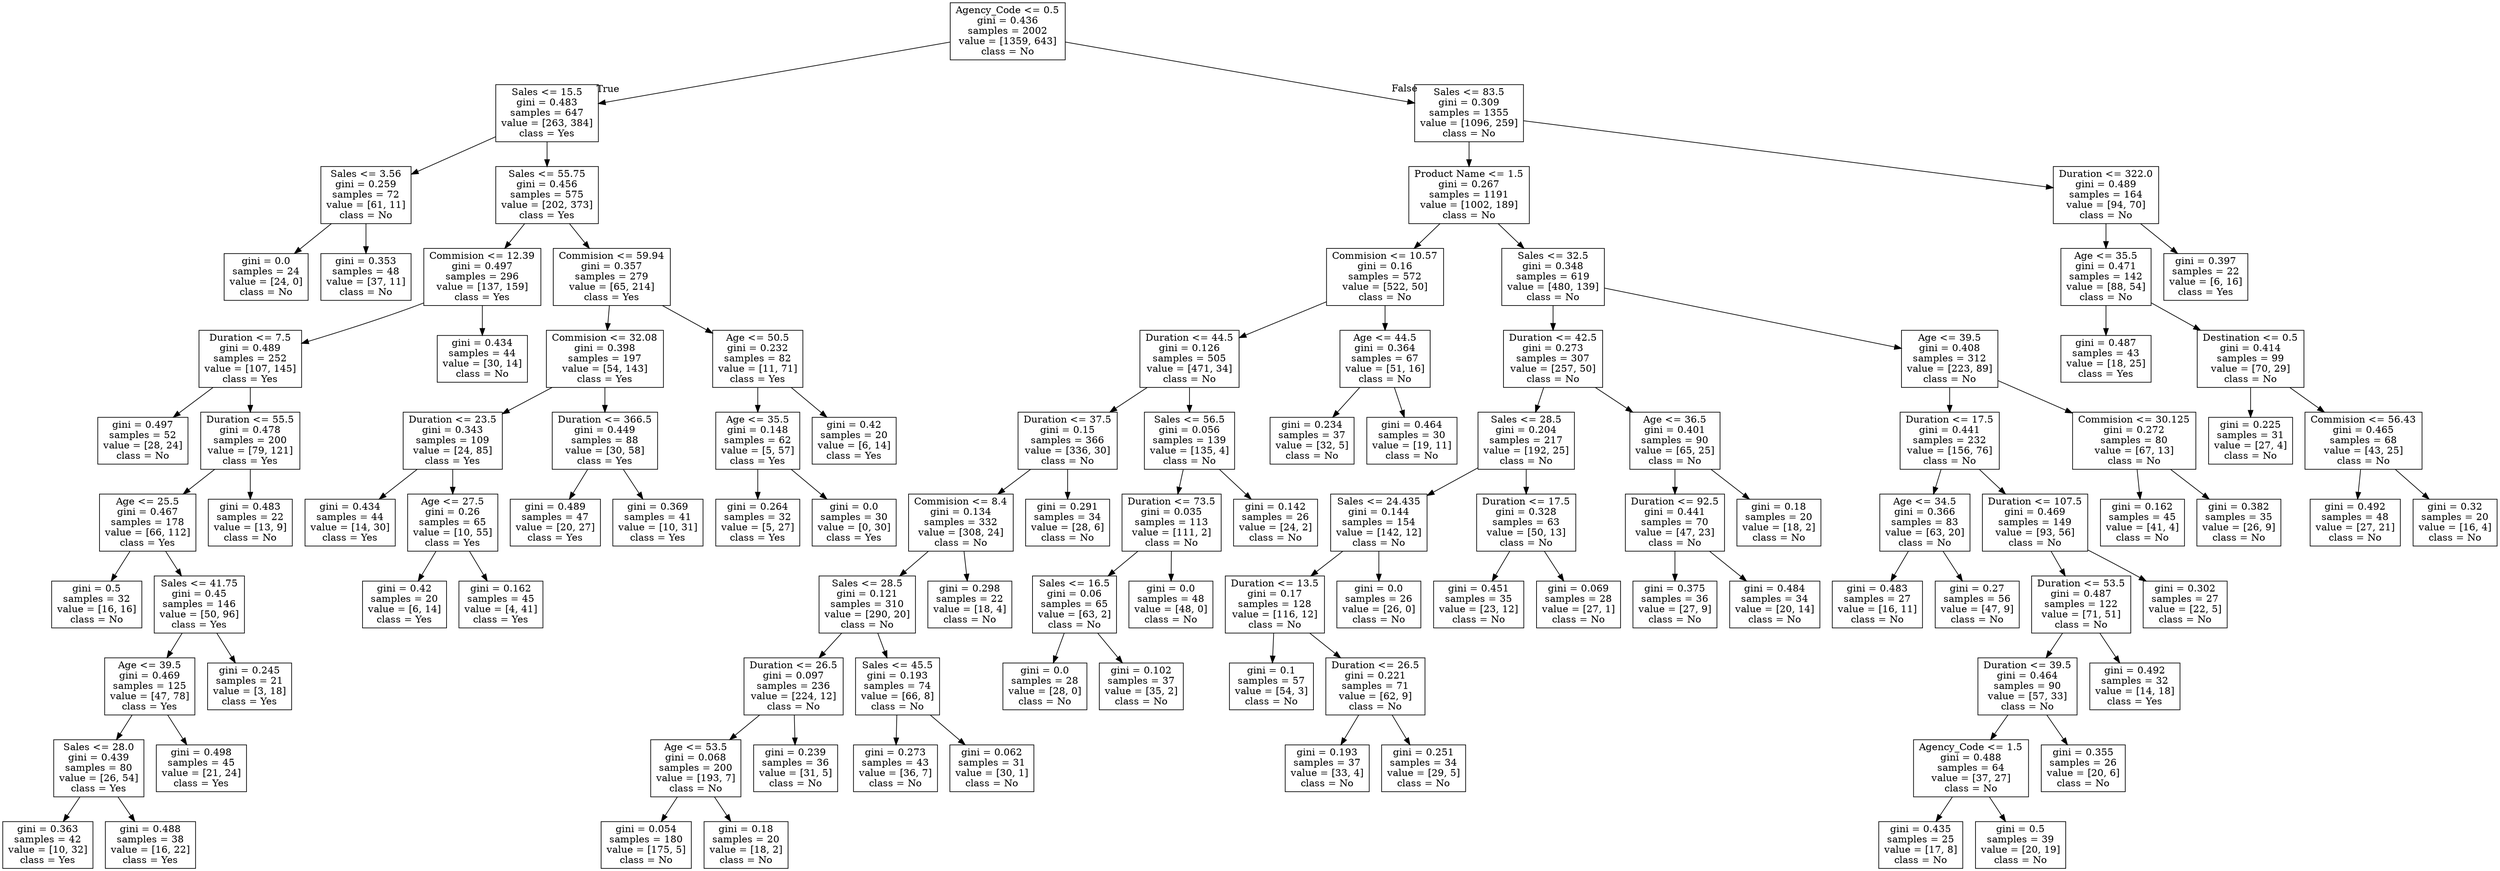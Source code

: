 digraph Tree {
node [shape=box] ;
0 [label="Agency_Code <= 0.5\ngini = 0.436\nsamples = 2002\nvalue = [1359, 643]\nclass = No"] ;
1 [label="Sales <= 15.5\ngini = 0.483\nsamples = 647\nvalue = [263, 384]\nclass = Yes"] ;
0 -> 1 [labeldistance=2.5, labelangle=45, headlabel="True"] ;
2 [label="Sales <= 3.56\ngini = 0.259\nsamples = 72\nvalue = [61, 11]\nclass = No"] ;
1 -> 2 ;
3 [label="gini = 0.0\nsamples = 24\nvalue = [24, 0]\nclass = No"] ;
2 -> 3 ;
4 [label="gini = 0.353\nsamples = 48\nvalue = [37, 11]\nclass = No"] ;
2 -> 4 ;
5 [label="Sales <= 55.75\ngini = 0.456\nsamples = 575\nvalue = [202, 373]\nclass = Yes"] ;
1 -> 5 ;
6 [label="Commision <= 12.39\ngini = 0.497\nsamples = 296\nvalue = [137, 159]\nclass = Yes"] ;
5 -> 6 ;
7 [label="Duration <= 7.5\ngini = 0.489\nsamples = 252\nvalue = [107, 145]\nclass = Yes"] ;
6 -> 7 ;
8 [label="gini = 0.497\nsamples = 52\nvalue = [28, 24]\nclass = No"] ;
7 -> 8 ;
9 [label="Duration <= 55.5\ngini = 0.478\nsamples = 200\nvalue = [79, 121]\nclass = Yes"] ;
7 -> 9 ;
10 [label="Age <= 25.5\ngini = 0.467\nsamples = 178\nvalue = [66, 112]\nclass = Yes"] ;
9 -> 10 ;
11 [label="gini = 0.5\nsamples = 32\nvalue = [16, 16]\nclass = No"] ;
10 -> 11 ;
12 [label="Sales <= 41.75\ngini = 0.45\nsamples = 146\nvalue = [50, 96]\nclass = Yes"] ;
10 -> 12 ;
13 [label="Age <= 39.5\ngini = 0.469\nsamples = 125\nvalue = [47, 78]\nclass = Yes"] ;
12 -> 13 ;
14 [label="Sales <= 28.0\ngini = 0.439\nsamples = 80\nvalue = [26, 54]\nclass = Yes"] ;
13 -> 14 ;
15 [label="gini = 0.363\nsamples = 42\nvalue = [10, 32]\nclass = Yes"] ;
14 -> 15 ;
16 [label="gini = 0.488\nsamples = 38\nvalue = [16, 22]\nclass = Yes"] ;
14 -> 16 ;
17 [label="gini = 0.498\nsamples = 45\nvalue = [21, 24]\nclass = Yes"] ;
13 -> 17 ;
18 [label="gini = 0.245\nsamples = 21\nvalue = [3, 18]\nclass = Yes"] ;
12 -> 18 ;
19 [label="gini = 0.483\nsamples = 22\nvalue = [13, 9]\nclass = No"] ;
9 -> 19 ;
20 [label="gini = 0.434\nsamples = 44\nvalue = [30, 14]\nclass = No"] ;
6 -> 20 ;
21 [label="Commision <= 59.94\ngini = 0.357\nsamples = 279\nvalue = [65, 214]\nclass = Yes"] ;
5 -> 21 ;
22 [label="Commision <= 32.08\ngini = 0.398\nsamples = 197\nvalue = [54, 143]\nclass = Yes"] ;
21 -> 22 ;
23 [label="Duration <= 23.5\ngini = 0.343\nsamples = 109\nvalue = [24, 85]\nclass = Yes"] ;
22 -> 23 ;
24 [label="gini = 0.434\nsamples = 44\nvalue = [14, 30]\nclass = Yes"] ;
23 -> 24 ;
25 [label="Age <= 27.5\ngini = 0.26\nsamples = 65\nvalue = [10, 55]\nclass = Yes"] ;
23 -> 25 ;
26 [label="gini = 0.42\nsamples = 20\nvalue = [6, 14]\nclass = Yes"] ;
25 -> 26 ;
27 [label="gini = 0.162\nsamples = 45\nvalue = [4, 41]\nclass = Yes"] ;
25 -> 27 ;
28 [label="Duration <= 366.5\ngini = 0.449\nsamples = 88\nvalue = [30, 58]\nclass = Yes"] ;
22 -> 28 ;
29 [label="gini = 0.489\nsamples = 47\nvalue = [20, 27]\nclass = Yes"] ;
28 -> 29 ;
30 [label="gini = 0.369\nsamples = 41\nvalue = [10, 31]\nclass = Yes"] ;
28 -> 30 ;
31 [label="Age <= 50.5\ngini = 0.232\nsamples = 82\nvalue = [11, 71]\nclass = Yes"] ;
21 -> 31 ;
32 [label="Age <= 35.5\ngini = 0.148\nsamples = 62\nvalue = [5, 57]\nclass = Yes"] ;
31 -> 32 ;
33 [label="gini = 0.264\nsamples = 32\nvalue = [5, 27]\nclass = Yes"] ;
32 -> 33 ;
34 [label="gini = 0.0\nsamples = 30\nvalue = [0, 30]\nclass = Yes"] ;
32 -> 34 ;
35 [label="gini = 0.42\nsamples = 20\nvalue = [6, 14]\nclass = Yes"] ;
31 -> 35 ;
36 [label="Sales <= 83.5\ngini = 0.309\nsamples = 1355\nvalue = [1096, 259]\nclass = No"] ;
0 -> 36 [labeldistance=2.5, labelangle=-45, headlabel="False"] ;
37 [label="Product Name <= 1.5\ngini = 0.267\nsamples = 1191\nvalue = [1002, 189]\nclass = No"] ;
36 -> 37 ;
38 [label="Commision <= 10.57\ngini = 0.16\nsamples = 572\nvalue = [522, 50]\nclass = No"] ;
37 -> 38 ;
39 [label="Duration <= 44.5\ngini = 0.126\nsamples = 505\nvalue = [471, 34]\nclass = No"] ;
38 -> 39 ;
40 [label="Duration <= 37.5\ngini = 0.15\nsamples = 366\nvalue = [336, 30]\nclass = No"] ;
39 -> 40 ;
41 [label="Commision <= 8.4\ngini = 0.134\nsamples = 332\nvalue = [308, 24]\nclass = No"] ;
40 -> 41 ;
42 [label="Sales <= 28.5\ngini = 0.121\nsamples = 310\nvalue = [290, 20]\nclass = No"] ;
41 -> 42 ;
43 [label="Duration <= 26.5\ngini = 0.097\nsamples = 236\nvalue = [224, 12]\nclass = No"] ;
42 -> 43 ;
44 [label="Age <= 53.5\ngini = 0.068\nsamples = 200\nvalue = [193, 7]\nclass = No"] ;
43 -> 44 ;
45 [label="gini = 0.054\nsamples = 180\nvalue = [175, 5]\nclass = No"] ;
44 -> 45 ;
46 [label="gini = 0.18\nsamples = 20\nvalue = [18, 2]\nclass = No"] ;
44 -> 46 ;
47 [label="gini = 0.239\nsamples = 36\nvalue = [31, 5]\nclass = No"] ;
43 -> 47 ;
48 [label="Sales <= 45.5\ngini = 0.193\nsamples = 74\nvalue = [66, 8]\nclass = No"] ;
42 -> 48 ;
49 [label="gini = 0.273\nsamples = 43\nvalue = [36, 7]\nclass = No"] ;
48 -> 49 ;
50 [label="gini = 0.062\nsamples = 31\nvalue = [30, 1]\nclass = No"] ;
48 -> 50 ;
51 [label="gini = 0.298\nsamples = 22\nvalue = [18, 4]\nclass = No"] ;
41 -> 51 ;
52 [label="gini = 0.291\nsamples = 34\nvalue = [28, 6]\nclass = No"] ;
40 -> 52 ;
53 [label="Sales <= 56.5\ngini = 0.056\nsamples = 139\nvalue = [135, 4]\nclass = No"] ;
39 -> 53 ;
54 [label="Duration <= 73.5\ngini = 0.035\nsamples = 113\nvalue = [111, 2]\nclass = No"] ;
53 -> 54 ;
55 [label="Sales <= 16.5\ngini = 0.06\nsamples = 65\nvalue = [63, 2]\nclass = No"] ;
54 -> 55 ;
56 [label="gini = 0.0\nsamples = 28\nvalue = [28, 0]\nclass = No"] ;
55 -> 56 ;
57 [label="gini = 0.102\nsamples = 37\nvalue = [35, 2]\nclass = No"] ;
55 -> 57 ;
58 [label="gini = 0.0\nsamples = 48\nvalue = [48, 0]\nclass = No"] ;
54 -> 58 ;
59 [label="gini = 0.142\nsamples = 26\nvalue = [24, 2]\nclass = No"] ;
53 -> 59 ;
60 [label="Age <= 44.5\ngini = 0.364\nsamples = 67\nvalue = [51, 16]\nclass = No"] ;
38 -> 60 ;
61 [label="gini = 0.234\nsamples = 37\nvalue = [32, 5]\nclass = No"] ;
60 -> 61 ;
62 [label="gini = 0.464\nsamples = 30\nvalue = [19, 11]\nclass = No"] ;
60 -> 62 ;
63 [label="Sales <= 32.5\ngini = 0.348\nsamples = 619\nvalue = [480, 139]\nclass = No"] ;
37 -> 63 ;
64 [label="Duration <= 42.5\ngini = 0.273\nsamples = 307\nvalue = [257, 50]\nclass = No"] ;
63 -> 64 ;
65 [label="Sales <= 28.5\ngini = 0.204\nsamples = 217\nvalue = [192, 25]\nclass = No"] ;
64 -> 65 ;
66 [label="Sales <= 24.435\ngini = 0.144\nsamples = 154\nvalue = [142, 12]\nclass = No"] ;
65 -> 66 ;
67 [label="Duration <= 13.5\ngini = 0.17\nsamples = 128\nvalue = [116, 12]\nclass = No"] ;
66 -> 67 ;
68 [label="gini = 0.1\nsamples = 57\nvalue = [54, 3]\nclass = No"] ;
67 -> 68 ;
69 [label="Duration <= 26.5\ngini = 0.221\nsamples = 71\nvalue = [62, 9]\nclass = No"] ;
67 -> 69 ;
70 [label="gini = 0.193\nsamples = 37\nvalue = [33, 4]\nclass = No"] ;
69 -> 70 ;
71 [label="gini = 0.251\nsamples = 34\nvalue = [29, 5]\nclass = No"] ;
69 -> 71 ;
72 [label="gini = 0.0\nsamples = 26\nvalue = [26, 0]\nclass = No"] ;
66 -> 72 ;
73 [label="Duration <= 17.5\ngini = 0.328\nsamples = 63\nvalue = [50, 13]\nclass = No"] ;
65 -> 73 ;
74 [label="gini = 0.451\nsamples = 35\nvalue = [23, 12]\nclass = No"] ;
73 -> 74 ;
75 [label="gini = 0.069\nsamples = 28\nvalue = [27, 1]\nclass = No"] ;
73 -> 75 ;
76 [label="Age <= 36.5\ngini = 0.401\nsamples = 90\nvalue = [65, 25]\nclass = No"] ;
64 -> 76 ;
77 [label="Duration <= 92.5\ngini = 0.441\nsamples = 70\nvalue = [47, 23]\nclass = No"] ;
76 -> 77 ;
78 [label="gini = 0.375\nsamples = 36\nvalue = [27, 9]\nclass = No"] ;
77 -> 78 ;
79 [label="gini = 0.484\nsamples = 34\nvalue = [20, 14]\nclass = No"] ;
77 -> 79 ;
80 [label="gini = 0.18\nsamples = 20\nvalue = [18, 2]\nclass = No"] ;
76 -> 80 ;
81 [label="Age <= 39.5\ngini = 0.408\nsamples = 312\nvalue = [223, 89]\nclass = No"] ;
63 -> 81 ;
82 [label="Duration <= 17.5\ngini = 0.441\nsamples = 232\nvalue = [156, 76]\nclass = No"] ;
81 -> 82 ;
83 [label="Age <= 34.5\ngini = 0.366\nsamples = 83\nvalue = [63, 20]\nclass = No"] ;
82 -> 83 ;
84 [label="gini = 0.483\nsamples = 27\nvalue = [16, 11]\nclass = No"] ;
83 -> 84 ;
85 [label="gini = 0.27\nsamples = 56\nvalue = [47, 9]\nclass = No"] ;
83 -> 85 ;
86 [label="Duration <= 107.5\ngini = 0.469\nsamples = 149\nvalue = [93, 56]\nclass = No"] ;
82 -> 86 ;
87 [label="Duration <= 53.5\ngini = 0.487\nsamples = 122\nvalue = [71, 51]\nclass = No"] ;
86 -> 87 ;
88 [label="Duration <= 39.5\ngini = 0.464\nsamples = 90\nvalue = [57, 33]\nclass = No"] ;
87 -> 88 ;
89 [label="Agency_Code <= 1.5\ngini = 0.488\nsamples = 64\nvalue = [37, 27]\nclass = No"] ;
88 -> 89 ;
90 [label="gini = 0.435\nsamples = 25\nvalue = [17, 8]\nclass = No"] ;
89 -> 90 ;
91 [label="gini = 0.5\nsamples = 39\nvalue = [20, 19]\nclass = No"] ;
89 -> 91 ;
92 [label="gini = 0.355\nsamples = 26\nvalue = [20, 6]\nclass = No"] ;
88 -> 92 ;
93 [label="gini = 0.492\nsamples = 32\nvalue = [14, 18]\nclass = Yes"] ;
87 -> 93 ;
94 [label="gini = 0.302\nsamples = 27\nvalue = [22, 5]\nclass = No"] ;
86 -> 94 ;
95 [label="Commision <= 30.125\ngini = 0.272\nsamples = 80\nvalue = [67, 13]\nclass = No"] ;
81 -> 95 ;
96 [label="gini = 0.162\nsamples = 45\nvalue = [41, 4]\nclass = No"] ;
95 -> 96 ;
97 [label="gini = 0.382\nsamples = 35\nvalue = [26, 9]\nclass = No"] ;
95 -> 97 ;
98 [label="Duration <= 322.0\ngini = 0.489\nsamples = 164\nvalue = [94, 70]\nclass = No"] ;
36 -> 98 ;
99 [label="Age <= 35.5\ngini = 0.471\nsamples = 142\nvalue = [88, 54]\nclass = No"] ;
98 -> 99 ;
100 [label="gini = 0.487\nsamples = 43\nvalue = [18, 25]\nclass = Yes"] ;
99 -> 100 ;
101 [label="Destination <= 0.5\ngini = 0.414\nsamples = 99\nvalue = [70, 29]\nclass = No"] ;
99 -> 101 ;
102 [label="gini = 0.225\nsamples = 31\nvalue = [27, 4]\nclass = No"] ;
101 -> 102 ;
103 [label="Commision <= 56.43\ngini = 0.465\nsamples = 68\nvalue = [43, 25]\nclass = No"] ;
101 -> 103 ;
104 [label="gini = 0.492\nsamples = 48\nvalue = [27, 21]\nclass = No"] ;
103 -> 104 ;
105 [label="gini = 0.32\nsamples = 20\nvalue = [16, 4]\nclass = No"] ;
103 -> 105 ;
106 [label="gini = 0.397\nsamples = 22\nvalue = [6, 16]\nclass = Yes"] ;
98 -> 106 ;
}